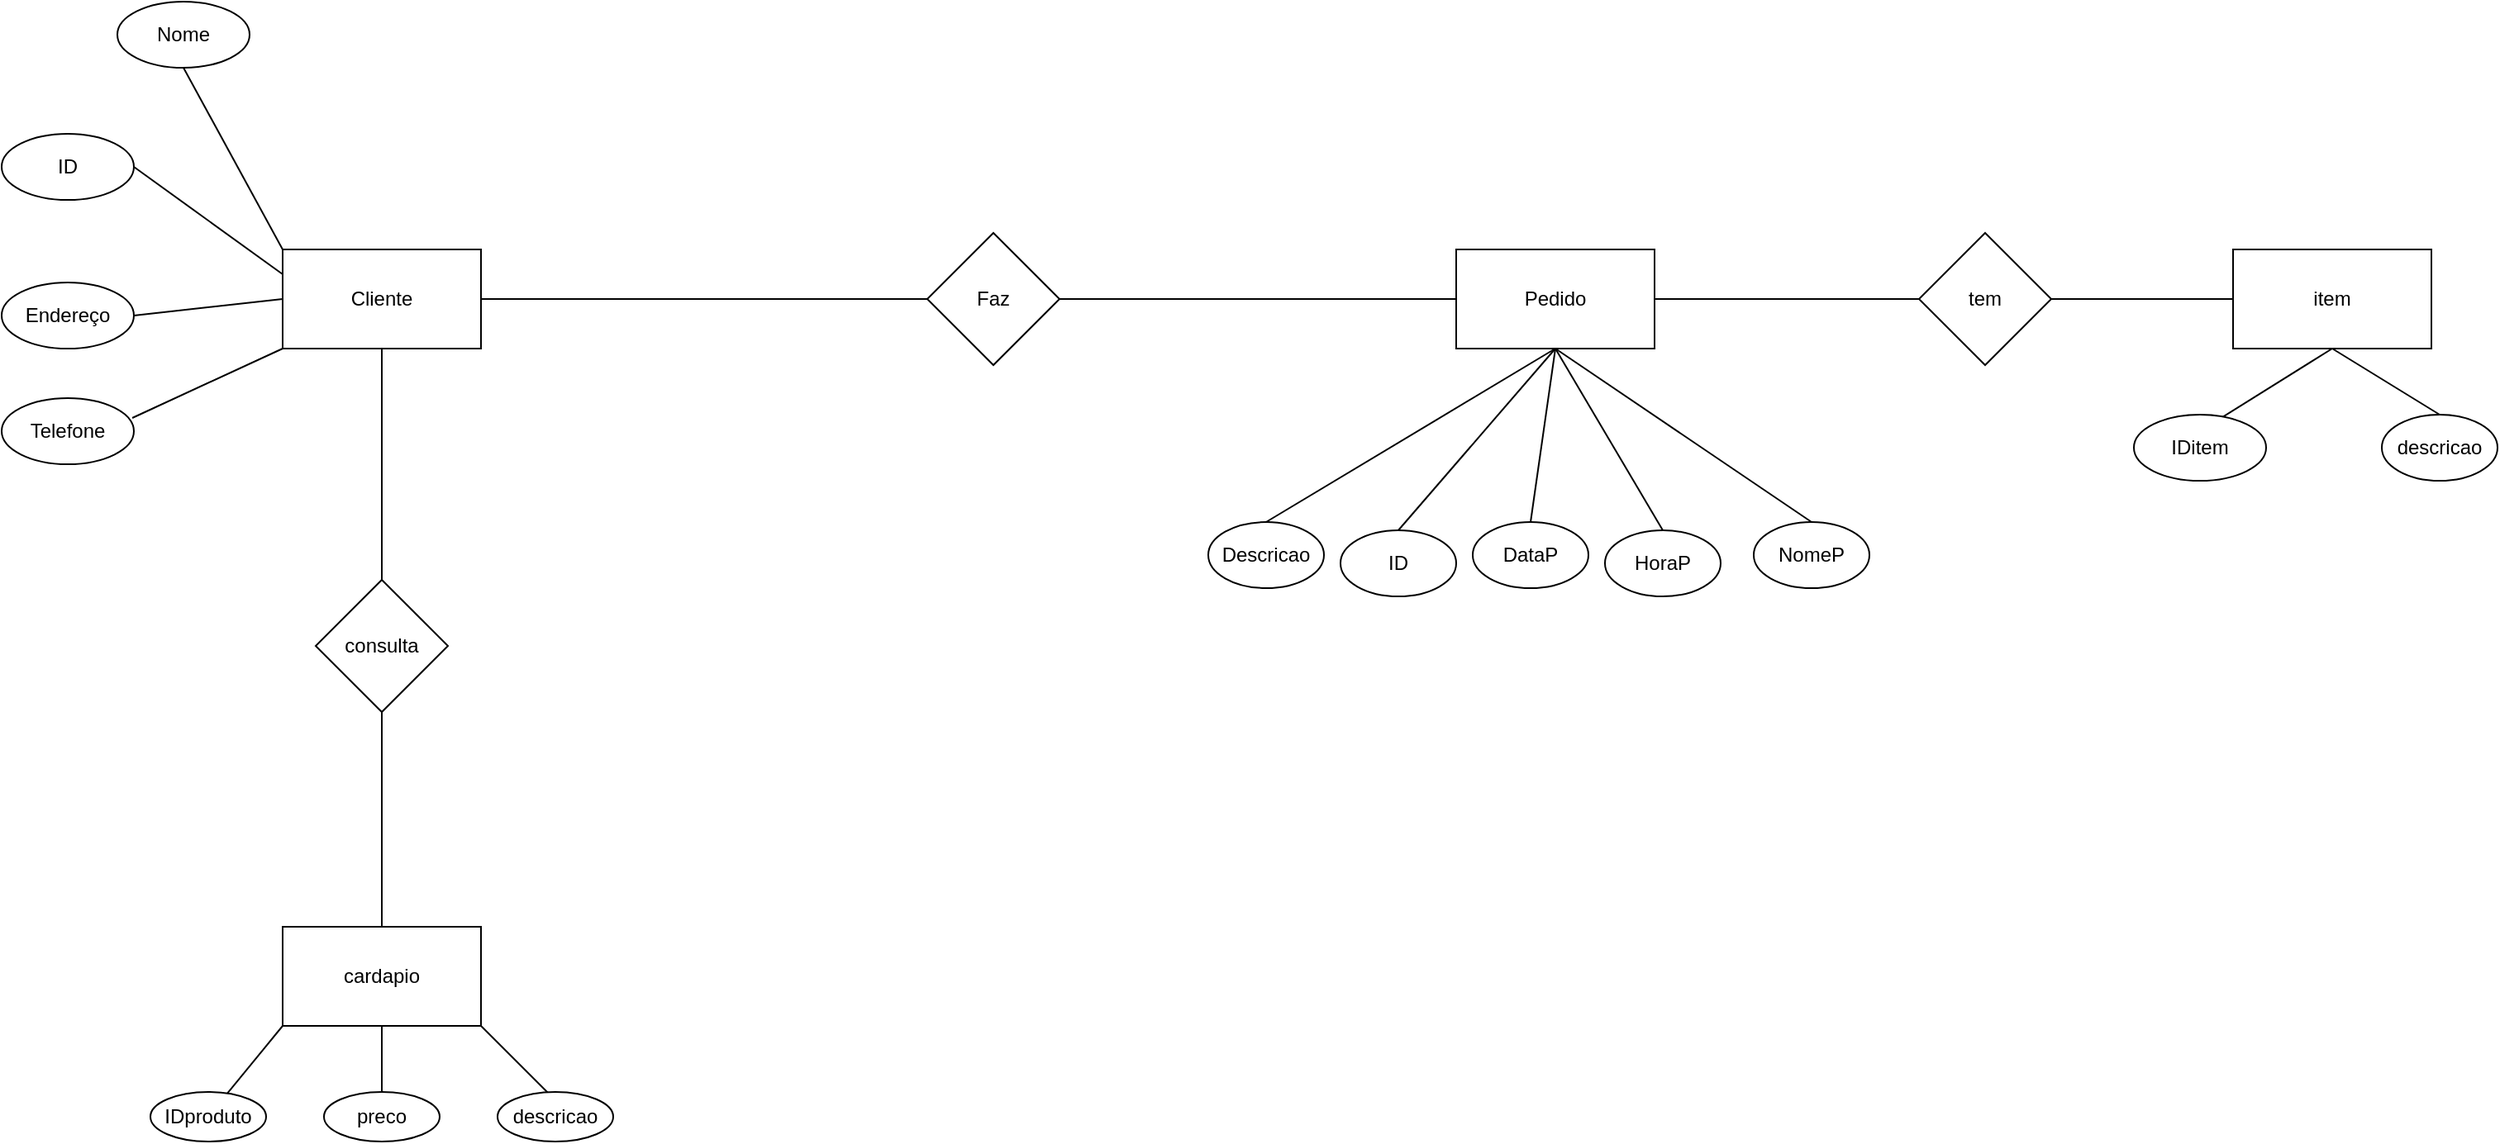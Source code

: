 <mxfile version="21.6.5" type="device">
  <diagram name="Página-1" id="sxs3a1pIXyt-k1uU1TzC">
    <mxGraphModel dx="2501" dy="796" grid="1" gridSize="10" guides="1" tooltips="1" connect="1" arrows="1" fold="1" page="1" pageScale="1" pageWidth="827" pageHeight="1169" math="0" shadow="0">
      <root>
        <mxCell id="0" />
        <mxCell id="1" parent="0" />
        <mxCell id="52nWU0ZpBuNbyzclTSnD-1" value="Faz" style="rhombus;whiteSpace=wrap;html=1;" parent="1" vertex="1">
          <mxGeometry x="360" y="370" width="80" height="80" as="geometry" />
        </mxCell>
        <mxCell id="52nWU0ZpBuNbyzclTSnD-2" value="Cliente" style="rounded=0;whiteSpace=wrap;html=1;" parent="1" vertex="1">
          <mxGeometry x="-30" y="380" width="120" height="60" as="geometry" />
        </mxCell>
        <mxCell id="52nWU0ZpBuNbyzclTSnD-3" value="Pedido" style="rounded=0;whiteSpace=wrap;html=1;" parent="1" vertex="1">
          <mxGeometry x="680" y="380" width="120" height="60" as="geometry" />
        </mxCell>
        <mxCell id="52nWU0ZpBuNbyzclTSnD-4" value="" style="endArrow=none;html=1;rounded=0;entryX=1;entryY=0.5;entryDx=0;entryDy=0;" parent="1" target="52nWU0ZpBuNbyzclTSnD-1" edge="1">
          <mxGeometry width="50" height="50" relative="1" as="geometry">
            <mxPoint x="680" y="410" as="sourcePoint" />
            <mxPoint x="440" y="380" as="targetPoint" />
          </mxGeometry>
        </mxCell>
        <mxCell id="52nWU0ZpBuNbyzclTSnD-5" value="" style="endArrow=none;html=1;rounded=0;exitX=0;exitY=0.5;exitDx=0;exitDy=0;" parent="1" source="52nWU0ZpBuNbyzclTSnD-1" target="52nWU0ZpBuNbyzclTSnD-2" edge="1">
          <mxGeometry width="50" height="50" relative="1" as="geometry">
            <mxPoint x="390" y="430" as="sourcePoint" />
            <mxPoint x="440" y="380" as="targetPoint" />
          </mxGeometry>
        </mxCell>
        <mxCell id="52nWU0ZpBuNbyzclTSnD-6" value="ID" style="ellipse;whiteSpace=wrap;html=1;" parent="1" vertex="1">
          <mxGeometry x="-200" y="310" width="80" height="40" as="geometry" />
        </mxCell>
        <mxCell id="52nWU0ZpBuNbyzclTSnD-7" value="Endereço" style="ellipse;whiteSpace=wrap;html=1;" parent="1" vertex="1">
          <mxGeometry x="-200" y="400" width="80" height="40" as="geometry" />
        </mxCell>
        <mxCell id="52nWU0ZpBuNbyzclTSnD-8" value="Telefone" style="ellipse;whiteSpace=wrap;html=1;" parent="1" vertex="1">
          <mxGeometry x="-200" y="470" width="80" height="40" as="geometry" />
        </mxCell>
        <mxCell id="52nWU0ZpBuNbyzclTSnD-9" value="Nome" style="ellipse;whiteSpace=wrap;html=1;" parent="1" vertex="1">
          <mxGeometry x="-130" y="230" width="80" height="40" as="geometry" />
        </mxCell>
        <mxCell id="52nWU0ZpBuNbyzclTSnD-10" value="" style="endArrow=none;html=1;rounded=0;entryX=0;entryY=0;entryDx=0;entryDy=0;exitX=0.5;exitY=1;exitDx=0;exitDy=0;" parent="1" source="52nWU0ZpBuNbyzclTSnD-9" target="52nWU0ZpBuNbyzclTSnD-2" edge="1">
          <mxGeometry width="50" height="50" relative="1" as="geometry">
            <mxPoint x="390" y="530" as="sourcePoint" />
            <mxPoint x="440" y="480" as="targetPoint" />
          </mxGeometry>
        </mxCell>
        <mxCell id="52nWU0ZpBuNbyzclTSnD-11" value="" style="endArrow=none;html=1;rounded=0;entryX=1;entryY=0.5;entryDx=0;entryDy=0;exitX=0;exitY=0.25;exitDx=0;exitDy=0;" parent="1" source="52nWU0ZpBuNbyzclTSnD-2" target="52nWU0ZpBuNbyzclTSnD-6" edge="1">
          <mxGeometry width="50" height="50" relative="1" as="geometry">
            <mxPoint x="-30" y="380" as="sourcePoint" />
            <mxPoint x="440" y="480" as="targetPoint" />
          </mxGeometry>
        </mxCell>
        <mxCell id="52nWU0ZpBuNbyzclTSnD-12" value="" style="endArrow=none;html=1;rounded=0;entryX=1;entryY=0.5;entryDx=0;entryDy=0;exitX=0;exitY=0.5;exitDx=0;exitDy=0;" parent="1" source="52nWU0ZpBuNbyzclTSnD-2" target="52nWU0ZpBuNbyzclTSnD-7" edge="1">
          <mxGeometry width="50" height="50" relative="1" as="geometry">
            <mxPoint x="390" y="530" as="sourcePoint" />
            <mxPoint x="440" y="480" as="targetPoint" />
          </mxGeometry>
        </mxCell>
        <mxCell id="52nWU0ZpBuNbyzclTSnD-13" value="" style="endArrow=none;html=1;rounded=0;entryX=0.988;entryY=0.3;entryDx=0;entryDy=0;exitX=0;exitY=1;exitDx=0;exitDy=0;entryPerimeter=0;" parent="1" source="52nWU0ZpBuNbyzclTSnD-2" target="52nWU0ZpBuNbyzclTSnD-8" edge="1">
          <mxGeometry width="50" height="50" relative="1" as="geometry">
            <mxPoint x="390" y="530" as="sourcePoint" />
            <mxPoint x="440" y="480" as="targetPoint" />
          </mxGeometry>
        </mxCell>
        <mxCell id="52nWU0ZpBuNbyzclTSnD-14" value="NomeP" style="ellipse;whiteSpace=wrap;html=1;" parent="1" vertex="1">
          <mxGeometry x="860" y="545" width="70" height="40" as="geometry" />
        </mxCell>
        <mxCell id="52nWU0ZpBuNbyzclTSnD-15" value="HoraP" style="ellipse;whiteSpace=wrap;html=1;" parent="1" vertex="1">
          <mxGeometry x="770" y="550" width="70" height="40" as="geometry" />
        </mxCell>
        <mxCell id="52nWU0ZpBuNbyzclTSnD-16" value="ID" style="ellipse;whiteSpace=wrap;html=1;" parent="1" vertex="1">
          <mxGeometry x="610" y="550" width="70" height="40" as="geometry" />
        </mxCell>
        <mxCell id="52nWU0ZpBuNbyzclTSnD-18" value="" style="endArrow=none;html=1;rounded=0;entryX=0.5;entryY=0;entryDx=0;entryDy=0;exitX=0.5;exitY=1;exitDx=0;exitDy=0;" parent="1" source="52nWU0ZpBuNbyzclTSnD-3" target="52nWU0ZpBuNbyzclTSnD-14" edge="1">
          <mxGeometry width="50" height="50" relative="1" as="geometry">
            <mxPoint x="800" y="440" as="sourcePoint" />
            <mxPoint x="610" y="490" as="targetPoint" />
          </mxGeometry>
        </mxCell>
        <mxCell id="52nWU0ZpBuNbyzclTSnD-19" value="" style="endArrow=none;html=1;rounded=0;entryX=0.5;entryY=0;entryDx=0;entryDy=0;exitX=0.5;exitY=1;exitDx=0;exitDy=0;" parent="1" source="52nWU0ZpBuNbyzclTSnD-3" target="52nWU0ZpBuNbyzclTSnD-16" edge="1">
          <mxGeometry width="50" height="50" relative="1" as="geometry">
            <mxPoint x="560" y="540" as="sourcePoint" />
            <mxPoint x="610" y="490" as="targetPoint" />
          </mxGeometry>
        </mxCell>
        <mxCell id="52nWU0ZpBuNbyzclTSnD-20" value="" style="endArrow=none;html=1;rounded=0;entryX=0.5;entryY=0;entryDx=0;entryDy=0;exitX=0.5;exitY=1;exitDx=0;exitDy=0;" parent="1" source="52nWU0ZpBuNbyzclTSnD-3" target="52nWU0ZpBuNbyzclTSnD-15" edge="1">
          <mxGeometry width="50" height="50" relative="1" as="geometry">
            <mxPoint x="560" y="540" as="sourcePoint" />
            <mxPoint x="610" y="490" as="targetPoint" />
          </mxGeometry>
        </mxCell>
        <mxCell id="52nWU0ZpBuNbyzclTSnD-22" value="" style="endArrow=none;html=1;rounded=0;entryX=0.5;entryY=1;entryDx=0;entryDy=0;exitX=0.5;exitY=0;exitDx=0;exitDy=0;" parent="1" target="52nWU0ZpBuNbyzclTSnD-3" edge="1" source="52nWU0ZpBuNbyzclTSnD-23">
          <mxGeometry width="50" height="50" relative="1" as="geometry">
            <mxPoint x="920" y="440" as="sourcePoint" />
            <mxPoint x="570" y="500" as="targetPoint" />
          </mxGeometry>
        </mxCell>
        <mxCell id="52nWU0ZpBuNbyzclTSnD-23" value="DataP" style="ellipse;whiteSpace=wrap;html=1;" parent="1" vertex="1">
          <mxGeometry x="690" y="545" width="70" height="40" as="geometry" />
        </mxCell>
        <mxCell id="52nWU0ZpBuNbyzclTSnD-24" value="" style="endArrow=none;html=1;rounded=0;entryX=0.5;entryY=1;entryDx=0;entryDy=0;exitX=0.5;exitY=0;exitDx=0;exitDy=0;" parent="1" source="52nWU0ZpBuNbyzclTSnD-25" target="52nWU0ZpBuNbyzclTSnD-3" edge="1">
          <mxGeometry width="50" height="50" relative="1" as="geometry">
            <mxPoint x="880" y="340" as="sourcePoint" />
            <mxPoint x="570" y="500" as="targetPoint" />
          </mxGeometry>
        </mxCell>
        <mxCell id="52nWU0ZpBuNbyzclTSnD-25" value="Descricao" style="ellipse;whiteSpace=wrap;html=1;" parent="1" vertex="1">
          <mxGeometry x="530" y="545" width="70" height="40" as="geometry" />
        </mxCell>
        <mxCell id="52nWU0ZpBuNbyzclTSnD-26" value="cardapio" style="rounded=0;whiteSpace=wrap;html=1;" parent="1" vertex="1">
          <mxGeometry x="-30" y="790" width="120" height="60" as="geometry" />
        </mxCell>
        <mxCell id="52nWU0ZpBuNbyzclTSnD-27" value="" style="endArrow=none;html=1;rounded=0;" parent="1" edge="1">
          <mxGeometry width="50" height="50" relative="1" as="geometry">
            <mxPoint x="90" y="850" as="sourcePoint" />
            <mxPoint x="140" y="900" as="targetPoint" />
          </mxGeometry>
        </mxCell>
        <mxCell id="52nWU0ZpBuNbyzclTSnD-28" value="descricao" style="ellipse;whiteSpace=wrap;html=1;" parent="1" vertex="1">
          <mxGeometry x="100" y="890" width="70" height="30" as="geometry" />
        </mxCell>
        <mxCell id="52nWU0ZpBuNbyzclTSnD-29" value="" style="endArrow=none;html=1;rounded=0;" parent="1" source="52nWU0ZpBuNbyzclTSnD-31" edge="1">
          <mxGeometry width="50" height="50" relative="1" as="geometry">
            <mxPoint x="-80" y="900" as="sourcePoint" />
            <mxPoint x="-30" y="850" as="targetPoint" />
          </mxGeometry>
        </mxCell>
        <mxCell id="52nWU0ZpBuNbyzclTSnD-32" value="" style="endArrow=none;html=1;rounded=0;" parent="1" target="52nWU0ZpBuNbyzclTSnD-31" edge="1">
          <mxGeometry width="50" height="50" relative="1" as="geometry">
            <mxPoint x="-80" y="900" as="sourcePoint" />
            <mxPoint x="-30" y="850" as="targetPoint" />
          </mxGeometry>
        </mxCell>
        <mxCell id="52nWU0ZpBuNbyzclTSnD-31" value="IDproduto" style="ellipse;whiteSpace=wrap;html=1;" parent="1" vertex="1">
          <mxGeometry x="-110" y="890" width="70" height="30" as="geometry" />
        </mxCell>
        <mxCell id="52nWU0ZpBuNbyzclTSnD-33" value="" style="endArrow=none;html=1;rounded=0;entryX=0.5;entryY=1;entryDx=0;entryDy=0;" parent="1" target="52nWU0ZpBuNbyzclTSnD-26" edge="1">
          <mxGeometry width="50" height="50" relative="1" as="geometry">
            <mxPoint x="30" y="910" as="sourcePoint" />
            <mxPoint x="200" y="650" as="targetPoint" />
          </mxGeometry>
        </mxCell>
        <mxCell id="52nWU0ZpBuNbyzclTSnD-34" value="preco" style="ellipse;whiteSpace=wrap;html=1;" parent="1" vertex="1">
          <mxGeometry x="-5" y="890" width="70" height="30" as="geometry" />
        </mxCell>
        <mxCell id="ccDYQB7dz6ejceNWJ7Y_-1" value="" style="endArrow=none;html=1;rounded=0;entryX=0.5;entryY=1;entryDx=0;entryDy=0;exitX=0.5;exitY=0;exitDx=0;exitDy=0;" edge="1" parent="1" source="ccDYQB7dz6ejceNWJ7Y_-2" target="52nWU0ZpBuNbyzclTSnD-2">
          <mxGeometry width="50" height="50" relative="1" as="geometry">
            <mxPoint x="500" y="620" as="sourcePoint" />
            <mxPoint x="550" y="570" as="targetPoint" />
          </mxGeometry>
        </mxCell>
        <mxCell id="ccDYQB7dz6ejceNWJ7Y_-3" value="" style="endArrow=none;html=1;rounded=0;entryX=0.5;entryY=1;entryDx=0;entryDy=0;exitX=0.5;exitY=0;exitDx=0;exitDy=0;" edge="1" parent="1" source="52nWU0ZpBuNbyzclTSnD-26" target="ccDYQB7dz6ejceNWJ7Y_-2">
          <mxGeometry width="50" height="50" relative="1" as="geometry">
            <mxPoint x="30" y="790" as="sourcePoint" />
            <mxPoint x="30" y="440" as="targetPoint" />
          </mxGeometry>
        </mxCell>
        <mxCell id="ccDYQB7dz6ejceNWJ7Y_-2" value="consulta" style="rhombus;whiteSpace=wrap;html=1;" vertex="1" parent="1">
          <mxGeometry x="-10" y="580" width="80" height="80" as="geometry" />
        </mxCell>
        <mxCell id="ccDYQB7dz6ejceNWJ7Y_-4" value="" style="endArrow=none;html=1;rounded=0;entryX=1;entryY=0.5;entryDx=0;entryDy=0;" edge="1" parent="1" target="52nWU0ZpBuNbyzclTSnD-3">
          <mxGeometry width="50" height="50" relative="1" as="geometry">
            <mxPoint x="970" y="410" as="sourcePoint" />
            <mxPoint x="600" y="570" as="targetPoint" />
          </mxGeometry>
        </mxCell>
        <mxCell id="ccDYQB7dz6ejceNWJ7Y_-5" value="tem" style="rhombus;whiteSpace=wrap;html=1;" vertex="1" parent="1">
          <mxGeometry x="960" y="370" width="80" height="80" as="geometry" />
        </mxCell>
        <mxCell id="ccDYQB7dz6ejceNWJ7Y_-6" value="" style="endArrow=none;html=1;rounded=0;entryX=1;entryY=0.5;entryDx=0;entryDy=0;" edge="1" parent="1" target="ccDYQB7dz6ejceNWJ7Y_-5">
          <mxGeometry width="50" height="50" relative="1" as="geometry">
            <mxPoint x="1170" y="410" as="sourcePoint" />
            <mxPoint x="600" y="570" as="targetPoint" />
          </mxGeometry>
        </mxCell>
        <mxCell id="ccDYQB7dz6ejceNWJ7Y_-7" value="item" style="rounded=0;whiteSpace=wrap;html=1;" vertex="1" parent="1">
          <mxGeometry x="1150" y="380" width="120" height="60" as="geometry" />
        </mxCell>
        <mxCell id="ccDYQB7dz6ejceNWJ7Y_-8" value="" style="endArrow=none;html=1;rounded=0;entryX=0.5;entryY=1;entryDx=0;entryDy=0;" edge="1" parent="1" target="ccDYQB7dz6ejceNWJ7Y_-7">
          <mxGeometry width="50" height="50" relative="1" as="geometry">
            <mxPoint x="1130" y="490" as="sourcePoint" />
            <mxPoint x="600" y="570" as="targetPoint" />
          </mxGeometry>
        </mxCell>
        <mxCell id="ccDYQB7dz6ejceNWJ7Y_-9" value="" style="endArrow=none;html=1;rounded=0;entryX=0.5;entryY=1;entryDx=0;entryDy=0;exitX=0.5;exitY=0;exitDx=0;exitDy=0;" edge="1" parent="1" source="ccDYQB7dz6ejceNWJ7Y_-12" target="ccDYQB7dz6ejceNWJ7Y_-7">
          <mxGeometry width="50" height="50" relative="1" as="geometry">
            <mxPoint x="1210" y="500" as="sourcePoint" />
            <mxPoint x="600" y="570" as="targetPoint" />
          </mxGeometry>
        </mxCell>
        <mxCell id="ccDYQB7dz6ejceNWJ7Y_-11" value="IDitem" style="ellipse;whiteSpace=wrap;html=1;" vertex="1" parent="1">
          <mxGeometry x="1090" y="480" width="80" height="40" as="geometry" />
        </mxCell>
        <mxCell id="ccDYQB7dz6ejceNWJ7Y_-12" value="descricao" style="ellipse;whiteSpace=wrap;html=1;" vertex="1" parent="1">
          <mxGeometry x="1240" y="480" width="70" height="40" as="geometry" />
        </mxCell>
      </root>
    </mxGraphModel>
  </diagram>
</mxfile>
